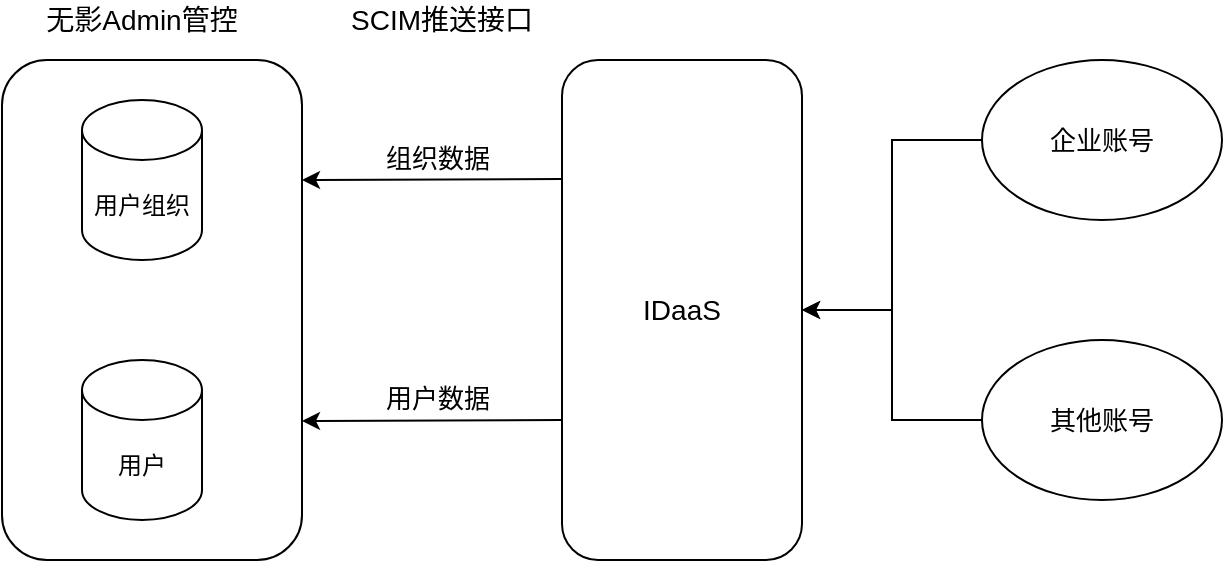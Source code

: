<mxfile version="14.9.3" type="github">
  <diagram id="NuO11RmyNh4fEla-yD1q" name="Page-1">
    <mxGraphModel dx="1265" dy="841" grid="1" gridSize="10" guides="1" tooltips="1" connect="1" arrows="1" fold="1" page="1" pageScale="1" pageWidth="827" pageHeight="1169" math="0" shadow="0">
      <root>
        <mxCell id="0" />
        <mxCell id="1" parent="0" />
        <mxCell id="OoSfEHq5_-Fq0xSnBed_-8" value="" style="rounded=1;whiteSpace=wrap;html=1;" vertex="1" parent="1">
          <mxGeometry x="160" y="220" width="150" height="250" as="geometry" />
        </mxCell>
        <mxCell id="OoSfEHq5_-Fq0xSnBed_-6" value="用户组织" style="shape=cylinder3;whiteSpace=wrap;html=1;boundedLbl=1;backgroundOutline=1;size=15;" vertex="1" parent="1">
          <mxGeometry x="200" y="240" width="60" height="80" as="geometry" />
        </mxCell>
        <mxCell id="OoSfEHq5_-Fq0xSnBed_-7" value="用户" style="shape=cylinder3;whiteSpace=wrap;html=1;boundedLbl=1;backgroundOutline=1;size=15;" vertex="1" parent="1">
          <mxGeometry x="200" y="370" width="60" height="80" as="geometry" />
        </mxCell>
        <mxCell id="OoSfEHq5_-Fq0xSnBed_-9" value="无影Admin管控" style="text;html=1;strokeColor=none;fillColor=none;align=center;verticalAlign=middle;whiteSpace=wrap;rounded=0;fontSize=14;" vertex="1" parent="1">
          <mxGeometry x="180" y="190" width="100" height="20" as="geometry" />
        </mxCell>
        <mxCell id="OoSfEHq5_-Fq0xSnBed_-10" value="IDaaS" style="rounded=1;whiteSpace=wrap;html=1;fontSize=14;" vertex="1" parent="1">
          <mxGeometry x="440" y="220" width="120" height="250" as="geometry" />
        </mxCell>
        <mxCell id="OoSfEHq5_-Fq0xSnBed_-11" value="" style="endArrow=classic;html=1;fontSize=14;" edge="1" parent="1">
          <mxGeometry width="50" height="50" relative="1" as="geometry">
            <mxPoint x="440" y="279.5" as="sourcePoint" />
            <mxPoint x="310" y="280" as="targetPoint" />
          </mxGeometry>
        </mxCell>
        <mxCell id="OoSfEHq5_-Fq0xSnBed_-12" value="" style="endArrow=classic;html=1;fontSize=14;" edge="1" parent="1">
          <mxGeometry width="50" height="50" relative="1" as="geometry">
            <mxPoint x="440" y="400" as="sourcePoint" />
            <mxPoint x="310" y="400.5" as="targetPoint" />
          </mxGeometry>
        </mxCell>
        <mxCell id="OoSfEHq5_-Fq0xSnBed_-13" value="SCIM推送接口" style="text;html=1;strokeColor=none;fillColor=none;align=center;verticalAlign=middle;whiteSpace=wrap;rounded=0;fontSize=14;" vertex="1" parent="1">
          <mxGeometry x="330" y="190" width="100" height="20" as="geometry" />
        </mxCell>
        <mxCell id="OoSfEHq5_-Fq0xSnBed_-14" value="组织数据" style="text;html=1;strokeColor=none;fillColor=none;align=center;verticalAlign=middle;whiteSpace=wrap;rounded=0;fontSize=13;" vertex="1" parent="1">
          <mxGeometry x="330" y="250" width="96" height="37" as="geometry" />
        </mxCell>
        <mxCell id="OoSfEHq5_-Fq0xSnBed_-18" value="用户数据" style="text;html=1;strokeColor=none;fillColor=none;align=center;verticalAlign=middle;whiteSpace=wrap;rounded=0;fontSize=13;" vertex="1" parent="1">
          <mxGeometry x="330" y="370" width="96" height="37" as="geometry" />
        </mxCell>
        <mxCell id="OoSfEHq5_-Fq0xSnBed_-22" value="" style="edgeStyle=orthogonalEdgeStyle;rounded=0;orthogonalLoop=1;jettySize=auto;html=1;fontSize=13;" edge="1" parent="1" source="OoSfEHq5_-Fq0xSnBed_-19" target="OoSfEHq5_-Fq0xSnBed_-10">
          <mxGeometry relative="1" as="geometry" />
        </mxCell>
        <mxCell id="OoSfEHq5_-Fq0xSnBed_-19" value="企业账号" style="ellipse;whiteSpace=wrap;html=1;fontSize=13;" vertex="1" parent="1">
          <mxGeometry x="650" y="220" width="120" height="80" as="geometry" />
        </mxCell>
        <mxCell id="OoSfEHq5_-Fq0xSnBed_-21" value="" style="edgeStyle=orthogonalEdgeStyle;rounded=0;orthogonalLoop=1;jettySize=auto;html=1;fontSize=13;" edge="1" parent="1" source="OoSfEHq5_-Fq0xSnBed_-20" target="OoSfEHq5_-Fq0xSnBed_-10">
          <mxGeometry relative="1" as="geometry" />
        </mxCell>
        <mxCell id="OoSfEHq5_-Fq0xSnBed_-20" value="其他账号" style="ellipse;whiteSpace=wrap;html=1;fontSize=13;" vertex="1" parent="1">
          <mxGeometry x="650" y="360" width="120" height="80" as="geometry" />
        </mxCell>
      </root>
    </mxGraphModel>
  </diagram>
</mxfile>
